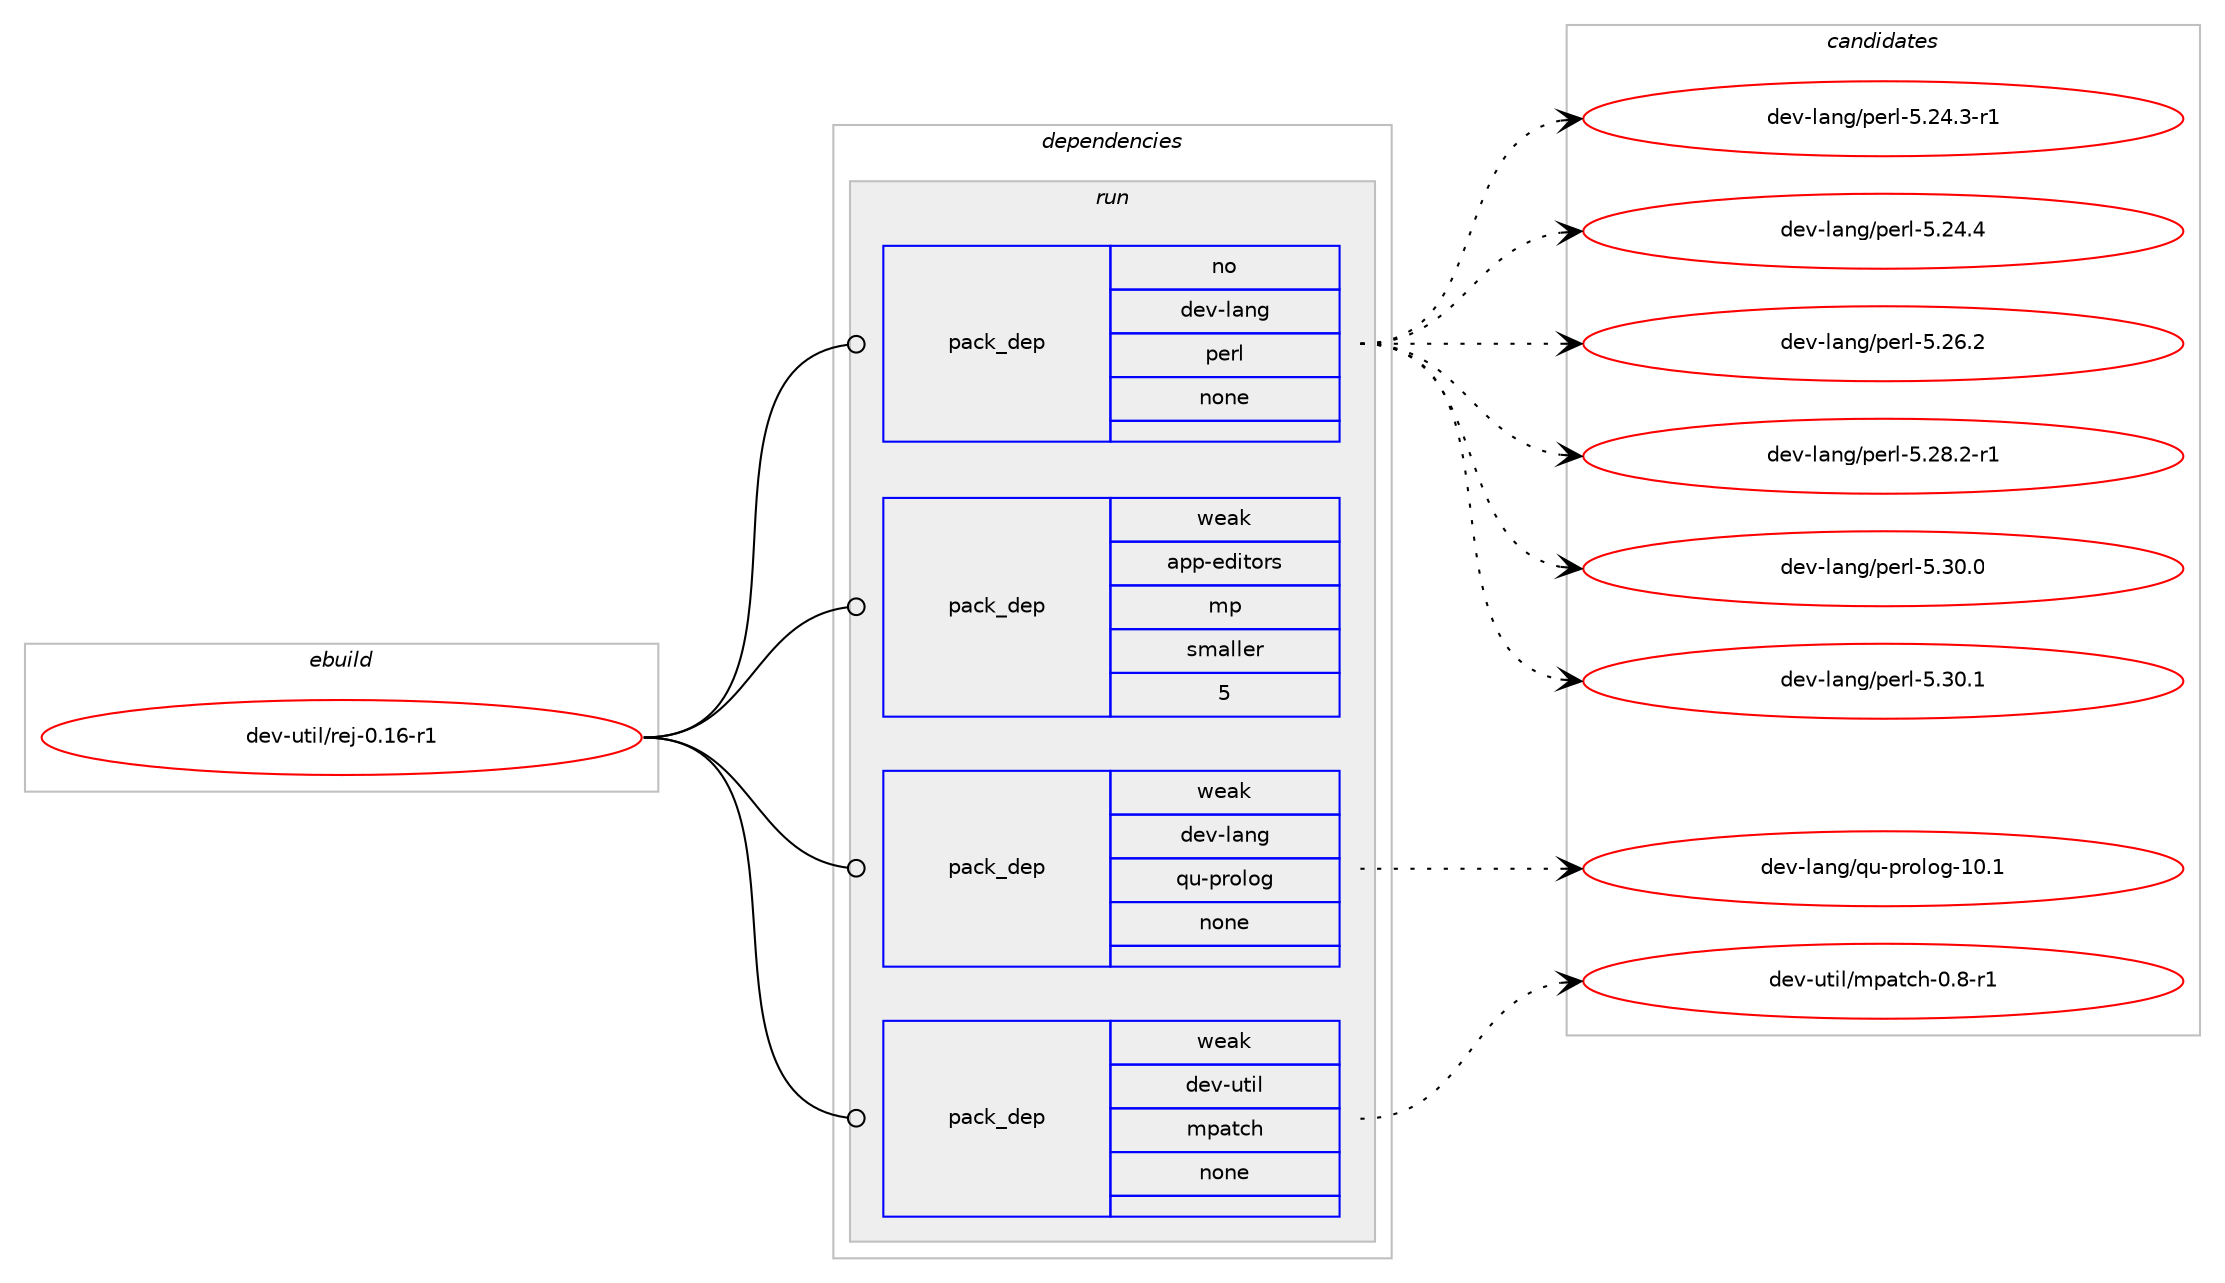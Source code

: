 digraph prolog {

# *************
# Graph options
# *************

newrank=true;
concentrate=true;
compound=true;
graph [rankdir=LR,fontname=Helvetica,fontsize=10,ranksep=1.5];#, ranksep=2.5, nodesep=0.2];
edge  [arrowhead=vee];
node  [fontname=Helvetica,fontsize=10];

# **********
# The ebuild
# **********

subgraph cluster_leftcol {
color=gray;
rank=same;
label=<<i>ebuild</i>>;
id [label="dev-util/rej-0.16-r1", color=red, width=4, href="../dev-util/rej-0.16-r1.svg"];
}

# ****************
# The dependencies
# ****************

subgraph cluster_midcol {
color=gray;
label=<<i>dependencies</i>>;
subgraph cluster_compile {
fillcolor="#eeeeee";
style=filled;
label=<<i>compile</i>>;
}
subgraph cluster_compileandrun {
fillcolor="#eeeeee";
style=filled;
label=<<i>compile and run</i>>;
}
subgraph cluster_run {
fillcolor="#eeeeee";
style=filled;
label=<<i>run</i>>;
subgraph pack536382 {
dependency731794 [label=<<TABLE BORDER="0" CELLBORDER="1" CELLSPACING="0" CELLPADDING="4" WIDTH="220"><TR><TD ROWSPAN="6" CELLPADDING="30">pack_dep</TD></TR><TR><TD WIDTH="110">no</TD></TR><TR><TD>dev-lang</TD></TR><TR><TD>perl</TD></TR><TR><TD>none</TD></TR><TR><TD></TD></TR></TABLE>>, shape=none, color=blue];
}
id:e -> dependency731794:w [weight=20,style="solid",arrowhead="odot"];
subgraph pack536383 {
dependency731795 [label=<<TABLE BORDER="0" CELLBORDER="1" CELLSPACING="0" CELLPADDING="4" WIDTH="220"><TR><TD ROWSPAN="6" CELLPADDING="30">pack_dep</TD></TR><TR><TD WIDTH="110">weak</TD></TR><TR><TD>app-editors</TD></TR><TR><TD>mp</TD></TR><TR><TD>smaller</TD></TR><TR><TD>5</TD></TR></TABLE>>, shape=none, color=blue];
}
id:e -> dependency731795:w [weight=20,style="solid",arrowhead="odot"];
subgraph pack536384 {
dependency731796 [label=<<TABLE BORDER="0" CELLBORDER="1" CELLSPACING="0" CELLPADDING="4" WIDTH="220"><TR><TD ROWSPAN="6" CELLPADDING="30">pack_dep</TD></TR><TR><TD WIDTH="110">weak</TD></TR><TR><TD>dev-lang</TD></TR><TR><TD>qu-prolog</TD></TR><TR><TD>none</TD></TR><TR><TD></TD></TR></TABLE>>, shape=none, color=blue];
}
id:e -> dependency731796:w [weight=20,style="solid",arrowhead="odot"];
subgraph pack536385 {
dependency731797 [label=<<TABLE BORDER="0" CELLBORDER="1" CELLSPACING="0" CELLPADDING="4" WIDTH="220"><TR><TD ROWSPAN="6" CELLPADDING="30">pack_dep</TD></TR><TR><TD WIDTH="110">weak</TD></TR><TR><TD>dev-util</TD></TR><TR><TD>mpatch</TD></TR><TR><TD>none</TD></TR><TR><TD></TD></TR></TABLE>>, shape=none, color=blue];
}
id:e -> dependency731797:w [weight=20,style="solid",arrowhead="odot"];
}
}

# **************
# The candidates
# **************

subgraph cluster_choices {
rank=same;
color=gray;
label=<<i>candidates</i>>;

subgraph choice536382 {
color=black;
nodesep=1;
choice100101118451089711010347112101114108455346505246514511449 [label="dev-lang/perl-5.24.3-r1", color=red, width=4,href="../dev-lang/perl-5.24.3-r1.svg"];
choice10010111845108971101034711210111410845534650524652 [label="dev-lang/perl-5.24.4", color=red, width=4,href="../dev-lang/perl-5.24.4.svg"];
choice10010111845108971101034711210111410845534650544650 [label="dev-lang/perl-5.26.2", color=red, width=4,href="../dev-lang/perl-5.26.2.svg"];
choice100101118451089711010347112101114108455346505646504511449 [label="dev-lang/perl-5.28.2-r1", color=red, width=4,href="../dev-lang/perl-5.28.2-r1.svg"];
choice10010111845108971101034711210111410845534651484648 [label="dev-lang/perl-5.30.0", color=red, width=4,href="../dev-lang/perl-5.30.0.svg"];
choice10010111845108971101034711210111410845534651484649 [label="dev-lang/perl-5.30.1", color=red, width=4,href="../dev-lang/perl-5.30.1.svg"];
dependency731794:e -> choice100101118451089711010347112101114108455346505246514511449:w [style=dotted,weight="100"];
dependency731794:e -> choice10010111845108971101034711210111410845534650524652:w [style=dotted,weight="100"];
dependency731794:e -> choice10010111845108971101034711210111410845534650544650:w [style=dotted,weight="100"];
dependency731794:e -> choice100101118451089711010347112101114108455346505646504511449:w [style=dotted,weight="100"];
dependency731794:e -> choice10010111845108971101034711210111410845534651484648:w [style=dotted,weight="100"];
dependency731794:e -> choice10010111845108971101034711210111410845534651484649:w [style=dotted,weight="100"];
}
subgraph choice536383 {
color=black;
nodesep=1;
}
subgraph choice536384 {
color=black;
nodesep=1;
choice100101118451089711010347113117451121141111081111034549484649 [label="dev-lang/qu-prolog-10.1", color=red, width=4,href="../dev-lang/qu-prolog-10.1.svg"];
dependency731796:e -> choice100101118451089711010347113117451121141111081111034549484649:w [style=dotted,weight="100"];
}
subgraph choice536385 {
color=black;
nodesep=1;
choice10010111845117116105108471091129711699104454846564511449 [label="dev-util/mpatch-0.8-r1", color=red, width=4,href="../dev-util/mpatch-0.8-r1.svg"];
dependency731797:e -> choice10010111845117116105108471091129711699104454846564511449:w [style=dotted,weight="100"];
}
}

}
